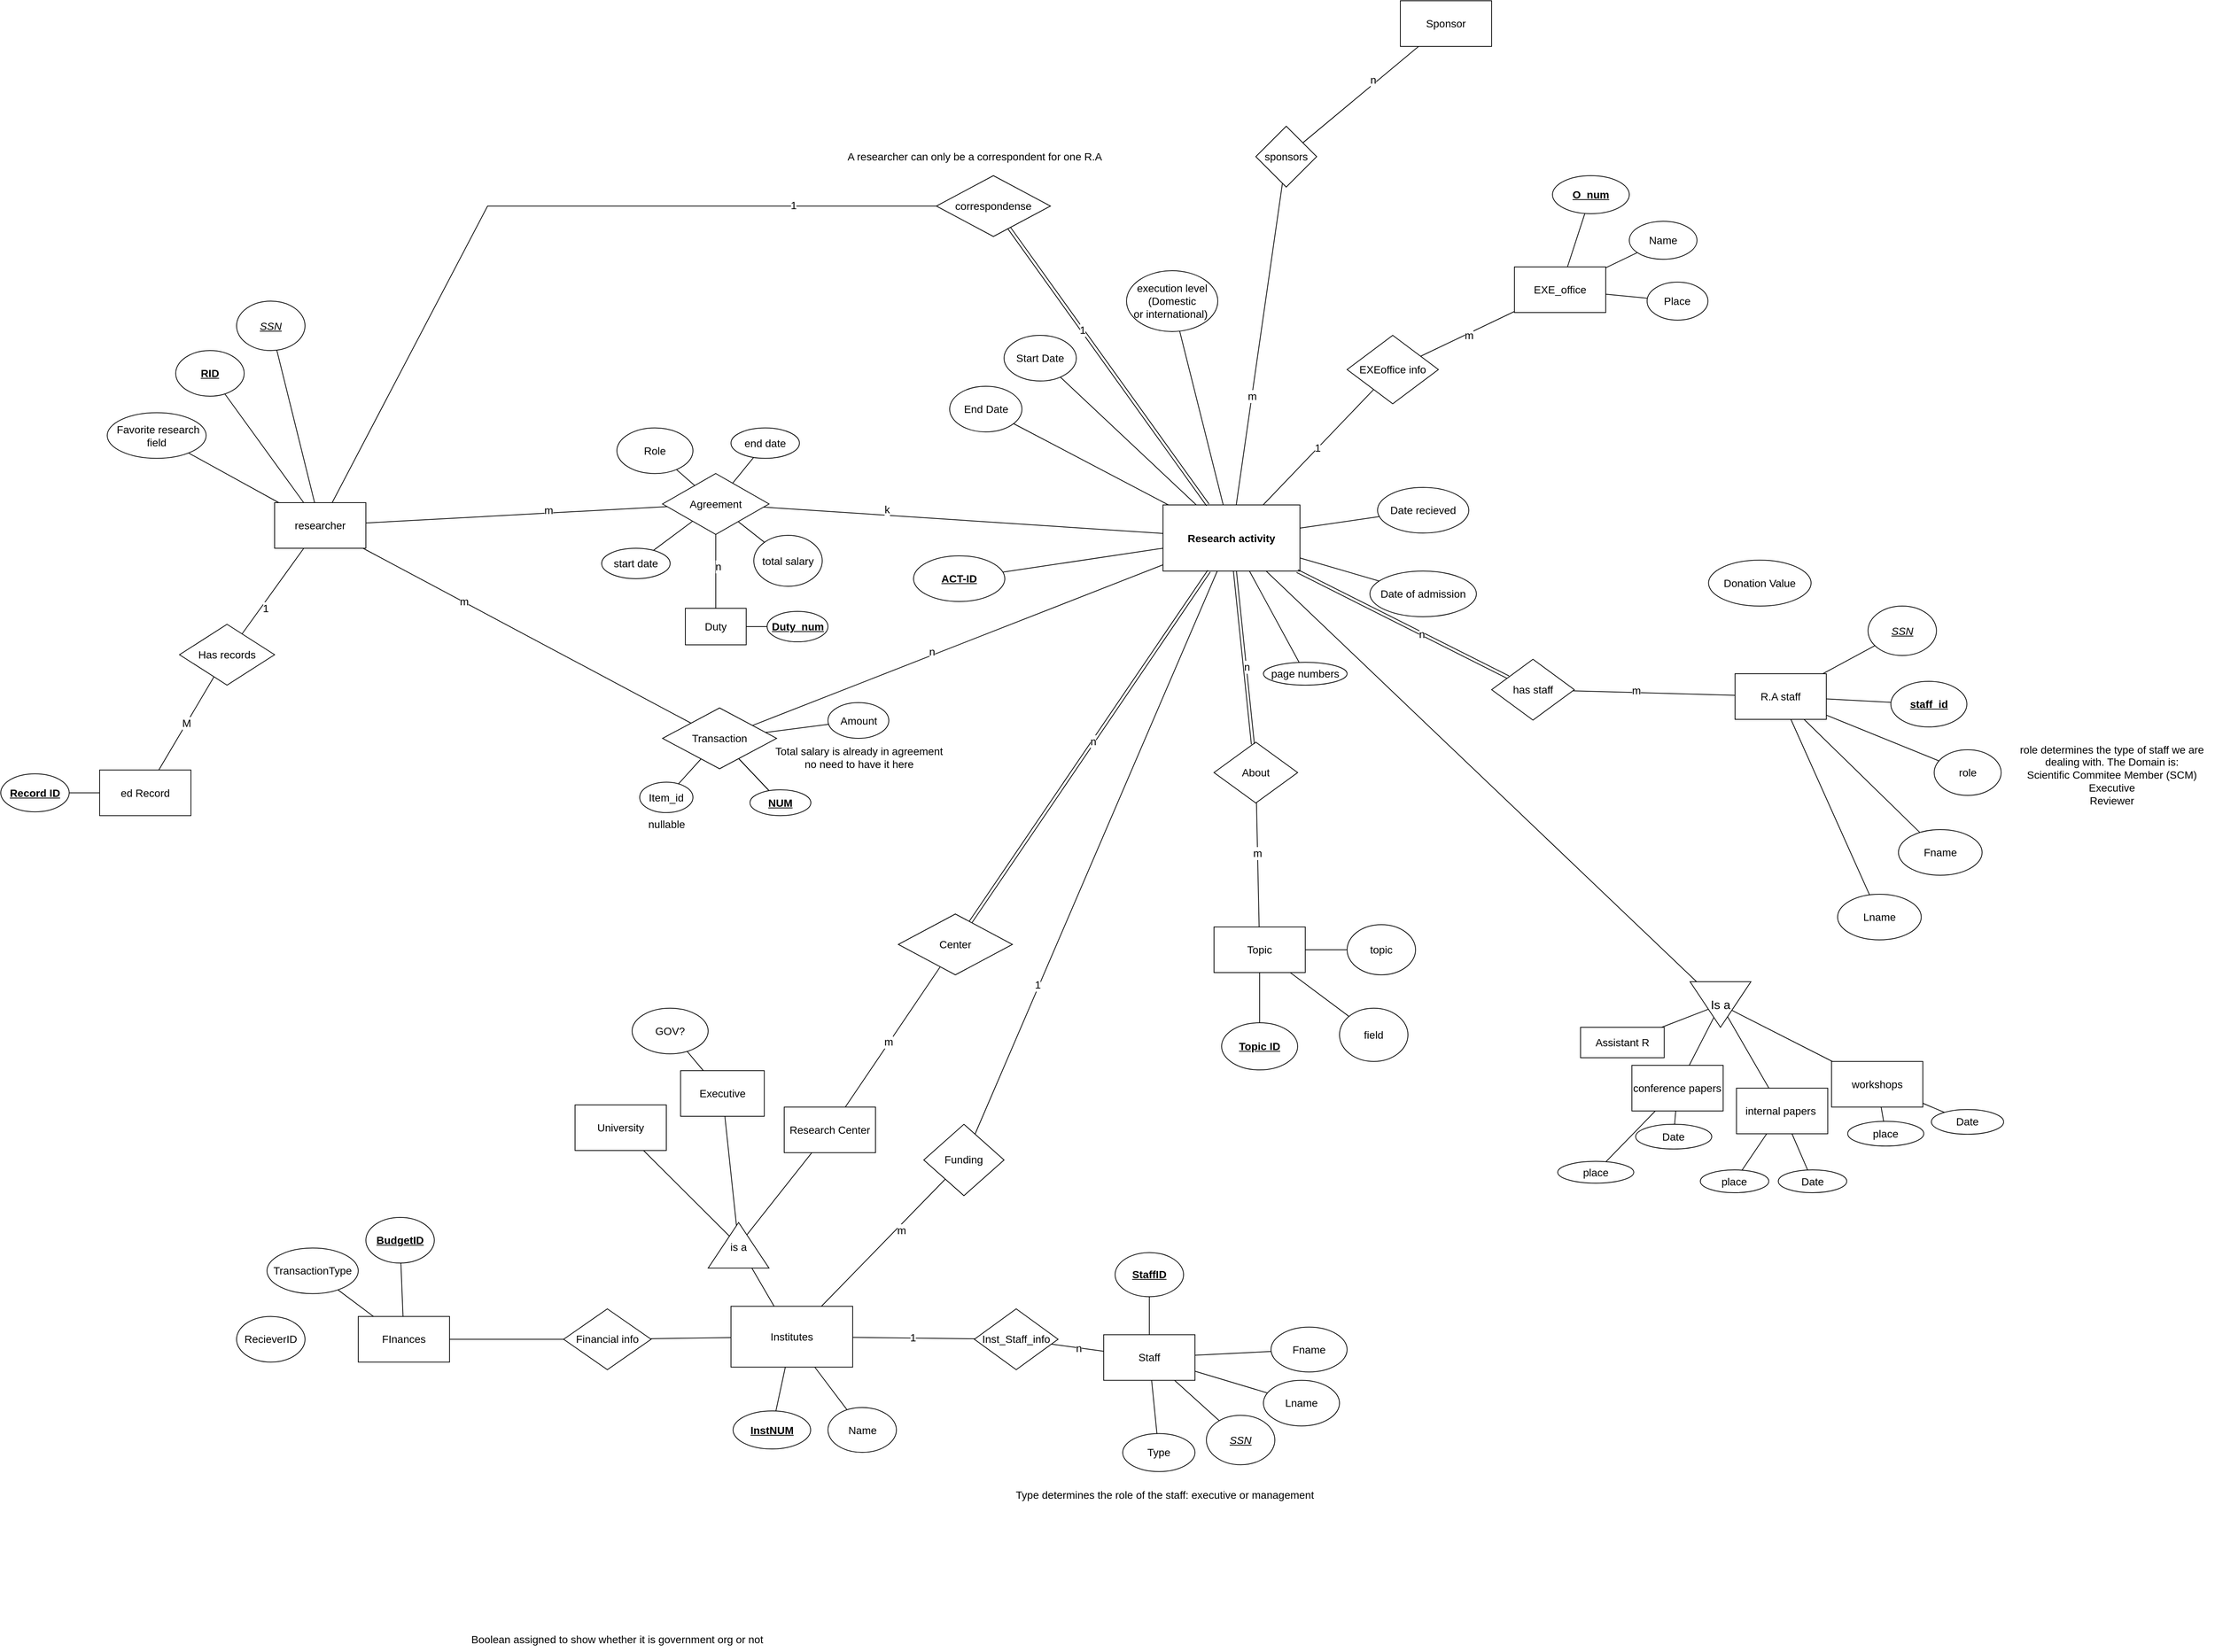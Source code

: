 <mxfile version="21.3.7" type="github">
  <diagram id="Gjh91Je4ySEMAI1Sj-sg" name="Page-1">
    <mxGraphModel dx="2318" dy="2049" grid="1" gridSize="10" guides="1" tooltips="1" connect="1" arrows="1" fold="1" page="1" pageScale="1" pageWidth="850" pageHeight="1100" math="0" shadow="0">
      <root>
        <mxCell id="0" />
        <mxCell id="1" style="" parent="0" />
        <mxCell id="m6qgLcc2T48I289HVZYg-2" value="Sponsor" style="rounded=0;whiteSpace=wrap;html=1;fontFamily=Helvetica;fontSize=14;fontColor=default;" parent="1" vertex="1">
          <mxGeometry x="1480" y="-420" width="120" height="60" as="geometry" />
        </mxCell>
        <mxCell id="m6qgLcc2T48I289HVZYg-4" style="edgeStyle=none;shape=connector;rounded=0;orthogonalLoop=1;jettySize=auto;html=1;labelBackgroundColor=default;strokeColor=default;fontFamily=Helvetica;fontSize=14;fontColor=default;endArrow=none;" parent="1" source="m6qgLcc2T48I289HVZYg-3" target="m6qgLcc2T48I289HVZYg-2" edge="1">
          <mxGeometry relative="1" as="geometry" />
        </mxCell>
        <mxCell id="m6qgLcc2T48I289HVZYg-6" value="n" style="edgeLabel;html=1;align=center;verticalAlign=middle;resizable=0;points=[];fontSize=14;fontFamily=Helvetica;fontColor=default;" parent="m6qgLcc2T48I289HVZYg-4" vertex="1" connectable="0">
          <mxGeometry x="0.263" y="-1" relative="1" as="geometry">
            <mxPoint x="-5" y="-4" as="offset" />
          </mxGeometry>
        </mxCell>
        <mxCell id="1vJ2a3ICqRxrZBc96WOV-23" value="Agreement" style="rhombus;whiteSpace=wrap;html=1;fontSize=14;" parent="1" vertex="1">
          <mxGeometry x="510" y="201.75" width="140" height="80" as="geometry" />
        </mxCell>
        <mxCell id="1vJ2a3ICqRxrZBc96WOV-24" value="" style="endArrow=none;html=1;rounded=0;fontSize=14;" parent="1" source="1vJ2a3ICqRxrZBc96WOV-23" target="DnQ4--VGCIlJsh_Cb7lD-41" edge="1">
          <mxGeometry width="50" height="50" relative="1" as="geometry">
            <mxPoint x="1095" y="775" as="sourcePoint" />
            <mxPoint x="1335" y="741" as="targetPoint" />
          </mxGeometry>
        </mxCell>
        <mxCell id="fDCyuvjLIbAaUsO1WTQ6-11" value="k" style="edgeLabel;html=1;align=center;verticalAlign=middle;resizable=0;points=[];fontSize=14;" parent="1vJ2a3ICqRxrZBc96WOV-24" vertex="1" connectable="0">
          <mxGeometry x="-0.383" y="8" relative="1" as="geometry">
            <mxPoint x="-1" as="offset" />
          </mxGeometry>
        </mxCell>
        <mxCell id="1vJ2a3ICqRxrZBc96WOV-25" value="" style="endArrow=none;html=1;rounded=0;fontSize=14;" parent="1" source="1vJ2a3ICqRxrZBc96WOV-23" target="4cyTBoL2mbChuSqTaiiy-8" edge="1">
          <mxGeometry width="50" height="50" relative="1" as="geometry">
            <mxPoint x="1105" y="785" as="sourcePoint" />
            <mxPoint x="1345" y="751" as="targetPoint" />
          </mxGeometry>
        </mxCell>
        <mxCell id="fDCyuvjLIbAaUsO1WTQ6-9" value="m" style="edgeLabel;html=1;align=center;verticalAlign=middle;resizable=0;points=[];fontSize=14;" parent="1vJ2a3ICqRxrZBc96WOV-25" vertex="1" connectable="0">
          <mxGeometry x="-0.741" y="-1" relative="1" as="geometry">
            <mxPoint x="-105" y="3" as="offset" />
          </mxGeometry>
        </mxCell>
        <mxCell id="HiGmAm9l-g6unV6PA0GY-722" style="edgeStyle=none;shape=connector;rounded=0;orthogonalLoop=1;jettySize=auto;html=1;labelBackgroundColor=default;strokeColor=default;fontFamily=Helvetica;fontSize=14;fontColor=default;endArrow=none;" edge="1" parent="1" source="DnQ4--VGCIlJsh_Cb7lD-41" target="HiGmAm9l-g6unV6PA0GY-723">
          <mxGeometry relative="1" as="geometry">
            <mxPoint x="590.0" y="510" as="targetPoint" />
          </mxGeometry>
        </mxCell>
        <mxCell id="HiGmAm9l-g6unV6PA0GY-726" value="n" style="edgeLabel;html=1;align=center;verticalAlign=middle;resizable=0;points=[];fontSize=14;fontFamily=Helvetica;fontColor=default;" vertex="1" connectable="0" parent="HiGmAm9l-g6unV6PA0GY-722">
          <mxGeometry x="0.282" y="-3" relative="1" as="geometry">
            <mxPoint x="43" y="-19" as="offset" />
          </mxGeometry>
        </mxCell>
        <mxCell id="OJJJgchwkeuec8c8DTI2-25" style="edgeStyle=none;shape=connector;rounded=0;orthogonalLoop=1;jettySize=auto;html=1;labelBackgroundColor=default;strokeColor=default;fontFamily=Helvetica;fontSize=14;fontColor=default;endArrow=none;" edge="1" parent="1" source="DnQ4--VGCIlJsh_Cb7lD-41" target="fDCyuvjLIbAaUsO1WTQ6-14">
          <mxGeometry relative="1" as="geometry" />
        </mxCell>
        <mxCell id="DnQ4--VGCIlJsh_Cb7lD-41" value="Research activity" style="rounded=0;whiteSpace=wrap;html=1;fontSize=14;fontFamily=Helvetica;fontStyle=1;movable=1;resizable=1;rotatable=1;deletable=1;editable=1;locked=0;connectable=1;" parent="1" vertex="1">
          <mxGeometry x="1168" y="243" width="180" height="87" as="geometry" />
        </mxCell>
        <mxCell id="DnQ4--VGCIlJsh_Cb7lD-45" value="" style="endArrow=none;html=1;rounded=0;fontSize=14;shape=link;" parent="1" source="DnQ4--VGCIlJsh_Cb7lD-41" target="HiGmAm9l-g6unV6PA0GY-4" edge="1">
          <mxGeometry width="50" height="50" relative="1" as="geometry">
            <mxPoint x="1120" y="290" as="sourcePoint" />
            <mxPoint x="810" y="220" as="targetPoint" />
          </mxGeometry>
        </mxCell>
        <mxCell id="HiGmAm9l-g6unV6PA0GY-15" value="n" style="edgeLabel;html=1;align=center;verticalAlign=middle;resizable=0;points=[];fontSize=14;fontFamily=Helvetica;fontColor=default;" vertex="1" connectable="0" parent="DnQ4--VGCIlJsh_Cb7lD-45">
          <mxGeometry x="0.104" y="2" relative="1" as="geometry">
            <mxPoint as="offset" />
          </mxGeometry>
        </mxCell>
        <mxCell id="DnQ4--VGCIlJsh_Cb7lD-47" value="" style="endArrow=none;html=1;rounded=0;fontSize=14;" parent="1" source="DnQ4--VGCIlJsh_Cb7lD-41" target="m6qgLcc2T48I289HVZYg-3" edge="1">
          <mxGeometry width="50" height="50" relative="1" as="geometry">
            <mxPoint x="1120" y="223" as="sourcePoint" />
            <mxPoint x="1190" y="103" as="targetPoint" />
          </mxGeometry>
        </mxCell>
        <mxCell id="m6qgLcc2T48I289HVZYg-5" value="m" style="edgeLabel;html=1;align=center;verticalAlign=middle;resizable=0;points=[];fontSize=14;fontFamily=Helvetica;fontColor=default;" parent="DnQ4--VGCIlJsh_Cb7lD-47" vertex="1" connectable="0">
          <mxGeometry x="-0.402" y="-5" relative="1" as="geometry">
            <mxPoint x="-3" y="-17" as="offset" />
          </mxGeometry>
        </mxCell>
        <mxCell id="DnQ4--VGCIlJsh_Cb7lD-48" value="execution level (Domestic&lt;br style=&quot;font-size: 14px;&quot;&gt;or international)&amp;nbsp;" style="ellipse;whiteSpace=wrap;html=1;fontSize=14;" parent="1" vertex="1">
          <mxGeometry x="1120" y="-65" width="120" height="80" as="geometry" />
        </mxCell>
        <mxCell id="DnQ4--VGCIlJsh_Cb7lD-49" value="" style="endArrow=none;html=1;rounded=0;fontSize=14;" parent="1" source="DnQ4--VGCIlJsh_Cb7lD-41" target="DnQ4--VGCIlJsh_Cb7lD-48" edge="1">
          <mxGeometry width="50" height="50" relative="1" as="geometry">
            <mxPoint x="1105" y="263" as="sourcePoint" />
            <mxPoint x="1125" y="333" as="targetPoint" />
          </mxGeometry>
        </mxCell>
        <mxCell id="DnQ4--VGCIlJsh_Cb7lD-52" value="Start Date" style="ellipse;whiteSpace=wrap;html=1;fontSize=14;" parent="1" vertex="1">
          <mxGeometry x="959" y="20" width="95" height="60" as="geometry" />
        </mxCell>
        <mxCell id="DnQ4--VGCIlJsh_Cb7lD-53" value="" style="endArrow=none;html=1;rounded=0;fontSize=14;" parent="1" source="DnQ4--VGCIlJsh_Cb7lD-41" target="DnQ4--VGCIlJsh_Cb7lD-52" edge="1">
          <mxGeometry width="50" height="50" relative="1" as="geometry">
            <mxPoint x="1265" y="245.5" as="sourcePoint" />
            <mxPoint x="1285" y="315.5" as="targetPoint" />
          </mxGeometry>
        </mxCell>
        <mxCell id="DnQ4--VGCIlJsh_Cb7lD-54" value="" style="endArrow=none;html=1;rounded=0;fontSize=14;" parent="1" source="DnQ4--VGCIlJsh_Cb7lD-41" target="HiGmAm9l-g6unV6PA0GY-56" edge="1">
          <mxGeometry width="50" height="50" relative="1" as="geometry">
            <mxPoint x="1085" y="243" as="sourcePoint" />
            <mxPoint x="1364.152" y="126.098" as="targetPoint" />
          </mxGeometry>
        </mxCell>
        <mxCell id="HiGmAm9l-g6unV6PA0GY-714" value="1" style="edgeLabel;html=1;align=center;verticalAlign=middle;resizable=0;points=[];fontSize=14;fontFamily=Helvetica;fontColor=default;" vertex="1" connectable="0" parent="DnQ4--VGCIlJsh_Cb7lD-54">
          <mxGeometry x="-0.006" y="1" relative="1" as="geometry">
            <mxPoint y="1" as="offset" />
          </mxGeometry>
        </mxCell>
        <mxCell id="m6qgLcc2T48I289HVZYg-3" value="sponsors" style="rhombus;whiteSpace=wrap;html=1;fontFamily=Helvetica;fontSize=14;fontColor=default;" parent="1" vertex="1">
          <mxGeometry x="1290" y="-255" width="80" height="80" as="geometry" />
        </mxCell>
        <mxCell id="OJJJgchwkeuec8c8DTI2-15" style="edgeStyle=none;shape=link;rounded=0;orthogonalLoop=1;jettySize=auto;html=1;labelBackgroundColor=default;strokeColor=default;fontFamily=Helvetica;fontSize=14;fontColor=default;endArrow=none;" edge="1" parent="1" source="1vJ2a3ICqRxrZBc96WOV-44" target="DnQ4--VGCIlJsh_Cb7lD-41">
          <mxGeometry relative="1" as="geometry" />
        </mxCell>
        <mxCell id="OJJJgchwkeuec8c8DTI2-18" value="n" style="edgeLabel;html=1;align=center;verticalAlign=middle;resizable=0;points=[];fontSize=14;fontFamily=Helvetica;fontColor=default;" vertex="1" connectable="0" parent="OJJJgchwkeuec8c8DTI2-15">
          <mxGeometry x="0.042" y="-5" relative="1" as="geometry">
            <mxPoint x="-7" as="offset" />
          </mxGeometry>
        </mxCell>
        <mxCell id="1vJ2a3ICqRxrZBc96WOV-44" value="Center" style="rhombus;whiteSpace=wrap;html=1;fontSize=14;" parent="1" vertex="1">
          <mxGeometry x="820" y="781" width="150" height="80" as="geometry" />
        </mxCell>
        <mxCell id="1vJ2a3ICqRxrZBc96WOV-46" value="" style="endArrow=none;html=1;rounded=0;fontSize=14;" parent="1" source="DnQ4--VGCIlJsh_Cb7lD-29" target="1vJ2a3ICqRxrZBc96WOV-44" edge="1">
          <mxGeometry width="50" height="50" relative="1" as="geometry">
            <mxPoint x="920" y="1090" as="sourcePoint" />
            <mxPoint x="-425" y="386" as="targetPoint" />
          </mxGeometry>
        </mxCell>
        <mxCell id="liySvvM9d6lZRGxO96Lg-2" value="m" style="edgeLabel;html=1;align=center;verticalAlign=middle;resizable=0;points=[];fontSize=14;" parent="1vJ2a3ICqRxrZBc96WOV-46" vertex="1" connectable="0">
          <mxGeometry x="-0.131" y="-5" relative="1" as="geometry">
            <mxPoint x="-2" y="-9" as="offset" />
          </mxGeometry>
        </mxCell>
        <mxCell id="1vJ2a3ICqRxrZBc96WOV-48" value="GOV?" style="ellipse;whiteSpace=wrap;html=1;fontSize=14;" parent="1" vertex="1">
          <mxGeometry x="470" y="904.87" width="100" height="60" as="geometry" />
        </mxCell>
        <mxCell id="DnQ4--VGCIlJsh_Cb7lD-5" value="Institutes" style="rounded=0;whiteSpace=wrap;html=1;fontSize=14;" parent="1" vertex="1">
          <mxGeometry x="600" y="1296.87" width="160" height="80" as="geometry" />
        </mxCell>
        <mxCell id="DnQ4--VGCIlJsh_Cb7lD-28" value="Executive" style="rounded=inf;whiteSpace=wrap;html=1;align=center;fontSize=14;" parent="1" vertex="1">
          <mxGeometry x="533.75" y="987" width="110" height="60" as="geometry" />
        </mxCell>
        <mxCell id="DnQ4--VGCIlJsh_Cb7lD-29" value="Research Center" style="rounded=0;whiteSpace=wrap;html=1;fontSize=14;" parent="1" vertex="1">
          <mxGeometry x="670" y="1034.87" width="120" height="60" as="geometry" />
        </mxCell>
        <mxCell id="DnQ4--VGCIlJsh_Cb7lD-31" value="" style="endArrow=none;html=1;rounded=0;fontSize=14;" parent="1" source="DnQ4--VGCIlJsh_Cb7lD-28" target="OJJJgchwkeuec8c8DTI2-23" edge="1">
          <mxGeometry width="50" height="50" relative="1" as="geometry">
            <mxPoint x="519" y="1577.25" as="sourcePoint" />
            <mxPoint x="582.626" y="1242.951" as="targetPoint" />
          </mxGeometry>
        </mxCell>
        <mxCell id="DnQ4--VGCIlJsh_Cb7lD-32" value="" style="endArrow=none;html=1;rounded=0;fontSize=14;" parent="1" source="DnQ4--VGCIlJsh_Cb7lD-29" target="OJJJgchwkeuec8c8DTI2-23" edge="1">
          <mxGeometry width="50" height="50" relative="1" as="geometry">
            <mxPoint x="519" y="1347.25" as="sourcePoint" />
            <mxPoint x="649.764" y="1247.432" as="targetPoint" />
          </mxGeometry>
        </mxCell>
        <mxCell id="DnQ4--VGCIlJsh_Cb7lD-35" value="" style="endArrow=none;html=1;rounded=0;fontSize=14;" parent="1" source="1vJ2a3ICqRxrZBc96WOV-48" target="DnQ4--VGCIlJsh_Cb7lD-28" edge="1">
          <mxGeometry width="50" height="50" relative="1" as="geometry">
            <mxPoint x="390" y="1427.25" as="sourcePoint" />
            <mxPoint x="445" y="1387.25" as="targetPoint" />
          </mxGeometry>
        </mxCell>
        <mxCell id="cqat6_V7KJYR1HcZDutZ-11" value="" style="endArrow=none;html=1;rounded=0;fontSize=14;" parent="1" source="OJJJgchwkeuec8c8DTI2-23" target="DnQ4--VGCIlJsh_Cb7lD-5" edge="1">
          <mxGeometry width="50" height="50" relative="1" as="geometry">
            <mxPoint x="680" y="1400.25" as="sourcePoint" />
            <mxPoint x="625" y="1420.25" as="targetPoint" />
          </mxGeometry>
        </mxCell>
        <mxCell id="1vJ2a3ICqRxrZBc96WOV-52" value="Role" style="ellipse;whiteSpace=wrap;html=1;fontSize=14;" parent="1" vertex="1">
          <mxGeometry x="450" y="141.75" width="100" height="60" as="geometry" />
        </mxCell>
        <mxCell id="1vJ2a3ICqRxrZBc96WOV-53" value="" style="endArrow=none;html=1;rounded=0;fontSize=14;" parent="1" source="1vJ2a3ICqRxrZBc96WOV-52" target="1vJ2a3ICqRxrZBc96WOV-23" edge="1">
          <mxGeometry width="50" height="50" relative="1" as="geometry">
            <mxPoint x="495" y="268" as="sourcePoint" />
            <mxPoint x="618" y="218" as="targetPoint" />
          </mxGeometry>
        </mxCell>
        <mxCell id="liySvvM9d6lZRGxO96Lg-69" style="edgeStyle=none;shape=connector;rounded=0;orthogonalLoop=1;jettySize=auto;html=1;labelBackgroundColor=default;strokeColor=default;fontFamily=Helvetica;fontSize=14;fontColor=default;endArrow=none;" parent="1" source="DnQ4--VGCIlJsh_Cb7lD-41" target="liySvvM9d6lZRGxO96Lg-52" edge="1">
          <mxGeometry relative="1" as="geometry">
            <mxPoint x="1441.631" y="630.0" as="sourcePoint" />
          </mxGeometry>
        </mxCell>
        <mxCell id="liySvvM9d6lZRGxO96Lg-70" style="edgeStyle=none;shape=connector;rounded=0;orthogonalLoop=1;jettySize=auto;html=1;labelBackgroundColor=default;strokeColor=default;fontFamily=Helvetica;fontSize=14;fontColor=default;endArrow=none;" parent="1" source="DnQ4--VGCIlJsh_Cb7lD-41" target="liySvvM9d6lZRGxO96Lg-50" edge="1">
          <mxGeometry relative="1" as="geometry">
            <mxPoint x="1461.597" y="630.0" as="sourcePoint" />
          </mxGeometry>
        </mxCell>
        <mxCell id="liySvvM9d6lZRGxO96Lg-71" style="edgeStyle=none;shape=connector;rounded=0;orthogonalLoop=1;jettySize=auto;html=1;labelBackgroundColor=default;strokeColor=default;fontFamily=Helvetica;fontSize=14;fontColor=default;endArrow=none;" parent="1" source="DnQ4--VGCIlJsh_Cb7lD-41" target="liySvvM9d6lZRGxO96Lg-44" edge="1">
          <mxGeometry relative="1" as="geometry">
            <mxPoint x="1471.75" y="630.0" as="sourcePoint" />
          </mxGeometry>
        </mxCell>
        <mxCell id="liySvvM9d6lZRGxO96Lg-78" style="edgeStyle=none;shape=link;rounded=0;orthogonalLoop=1;jettySize=auto;html=1;labelBackgroundColor=default;strokeColor=default;fontFamily=Helvetica;fontSize=14;fontColor=default;endArrow=none;" parent="1" source="DnQ4--VGCIlJsh_Cb7lD-41" target="HiGmAm9l-g6unV6PA0GY-20" edge="1">
          <mxGeometry relative="1" as="geometry">
            <mxPoint x="1550" y="610.0" as="sourcePoint" />
            <mxPoint x="1602" y="609" as="targetPoint" />
          </mxGeometry>
        </mxCell>
        <mxCell id="HiGmAm9l-g6unV6PA0GY-23" value="n" style="edgeLabel;html=1;align=center;verticalAlign=middle;resizable=0;points=[];fontSize=14;fontFamily=Helvetica;fontColor=default;" vertex="1" connectable="0" parent="liySvvM9d6lZRGxO96Lg-78">
          <mxGeometry x="0.178" y="-1" relative="1" as="geometry">
            <mxPoint as="offset" />
          </mxGeometry>
        </mxCell>
        <mxCell id="liySvvM9d6lZRGxO96Lg-95" style="edgeStyle=none;shape=connector;rounded=0;orthogonalLoop=1;jettySize=auto;html=1;exitX=0.5;exitY=0;exitDx=0;exitDy=0;labelBackgroundColor=default;strokeColor=default;fontFamily=Helvetica;fontSize=14;fontColor=default;endArrow=none;" parent="1" source="1vJ2a3ICqRxrZBc96WOV-23" target="1vJ2a3ICqRxrZBc96WOV-23" edge="1">
          <mxGeometry relative="1" as="geometry" />
        </mxCell>
        <mxCell id="liySvvM9d6lZRGxO96Lg-99" style="edgeStyle=none;shape=connector;rounded=0;orthogonalLoop=1;jettySize=auto;html=1;labelBackgroundColor=default;strokeColor=default;fontFamily=Helvetica;fontSize=14;fontColor=default;endArrow=none;" parent="1" source="liySvvM9d6lZRGxO96Lg-98" target="DnQ4--VGCIlJsh_Cb7lD-41" edge="1">
          <mxGeometry relative="1" as="geometry" />
        </mxCell>
        <mxCell id="liySvvM9d6lZRGxO96Lg-98" value="ACT-ID" style="ellipse;whiteSpace=wrap;html=1;fontFamily=Helvetica;fontSize=14;fontColor=default;fontStyle=5" parent="1" vertex="1">
          <mxGeometry x="840" y="310" width="120" height="60" as="geometry" />
        </mxCell>
        <mxCell id="fDCyuvjLIbAaUsO1WTQ6-6" value="" style="endArrow=none;html=1;rounded=0;fontSize=14;startSize=8;endSize=8;curved=1;" parent="1" source="fDCyuvjLIbAaUsO1WTQ6-7" target="1vJ2a3ICqRxrZBc96WOV-23" edge="1">
          <mxGeometry width="50" height="50" relative="1" as="geometry">
            <mxPoint x="580" y="400" as="sourcePoint" />
            <mxPoint x="600" y="330" as="targetPoint" />
          </mxGeometry>
        </mxCell>
        <mxCell id="fDCyuvjLIbAaUsO1WTQ6-10" value="n" style="edgeLabel;html=1;align=center;verticalAlign=middle;resizable=0;points=[];fontSize=14;" parent="fDCyuvjLIbAaUsO1WTQ6-6" vertex="1" connectable="0">
          <mxGeometry x="0.131" y="-3" relative="1" as="geometry">
            <mxPoint as="offset" />
          </mxGeometry>
        </mxCell>
        <mxCell id="fDCyuvjLIbAaUsO1WTQ6-7" value="Duty" style="rounded=0;whiteSpace=wrap;html=1;fontSize=14;" parent="1" vertex="1">
          <mxGeometry x="540" y="379" width="80" height="48" as="geometry" />
        </mxCell>
        <mxCell id="cqat6_V7KJYR1HcZDutZ-8" value="" style="endArrow=none;html=1;rounded=0;fontSize=14;" parent="1" source="cqat6_V7KJYR1HcZDutZ-7" target="DnQ4--VGCIlJsh_Cb7lD-41" edge="1">
          <mxGeometry width="50" height="50" relative="1" as="geometry">
            <mxPoint x="1588.966" y="277.391" as="sourcePoint" />
            <mxPoint x="1647.586" y="218.696" as="targetPoint" />
            <Array as="points" />
          </mxGeometry>
        </mxCell>
        <mxCell id="fDCyuvjLIbAaUsO1WTQ6-12" value="1" style="edgeLabel;html=1;align=center;verticalAlign=middle;resizable=0;points=[];fontSize=14;" parent="cqat6_V7KJYR1HcZDutZ-8" vertex="1" connectable="0">
          <mxGeometry x="-0.385" y="-16" relative="1" as="geometry">
            <mxPoint x="-31" y="25" as="offset" />
          </mxGeometry>
        </mxCell>
        <mxCell id="liySvvM9d6lZRGxO96Lg-82" value="" style="group;fontSize=14;" parent="1" vertex="1" connectable="0">
          <mxGeometry x="1510" y="116" width="550" height="731.5" as="geometry" />
        </mxCell>
        <mxCell id="4cyTBoL2mbChuSqTaiiy-17" value="&lt;div style=&quot;font-size: 14px;&quot;&gt;Donation Value&lt;/div&gt;" style="ellipse;whiteSpace=wrap;html=1;fontSize=14;" parent="liySvvM9d6lZRGxO96Lg-82" vertex="1">
          <mxGeometry x="375.17" y="199.57" width="134.83" height="60.43" as="geometry" />
        </mxCell>
        <mxCell id="HiGmAm9l-g6unV6PA0GY-21" value="R.A staff" style="rounded=0;whiteSpace=wrap;html=1;strokeColor=default;fontFamily=Helvetica;fontSize=14;fontColor=default;fillColor=default;" vertex="1" parent="liySvvM9d6lZRGxO96Lg-82">
          <mxGeometry x="410" y="349" width="120" height="60" as="geometry" />
        </mxCell>
        <mxCell id="HiGmAm9l-g6unV6PA0GY-47" style="edgeStyle=none;shape=connector;rounded=0;orthogonalLoop=1;jettySize=auto;html=1;labelBackgroundColor=default;strokeColor=default;fontFamily=Helvetica;fontSize=14;fontColor=default;endArrow=none;" edge="1" parent="liySvvM9d6lZRGxO96Lg-82" source="HiGmAm9l-g6unV6PA0GY-46" target="HiGmAm9l-g6unV6PA0GY-21">
          <mxGeometry relative="1" as="geometry" />
        </mxCell>
        <mxCell id="HiGmAm9l-g6unV6PA0GY-46" value="SSN" style="ellipse;whiteSpace=wrap;html=1;strokeColor=default;fontFamily=Helvetica;fontSize=14;fontColor=default;fillColor=default;fontStyle=6" vertex="1" parent="liySvvM9d6lZRGxO96Lg-82">
          <mxGeometry x="584.83" y="260" width="90" height="65" as="geometry" />
        </mxCell>
        <mxCell id="HiGmAm9l-g6unV6PA0GY-20" value="has staff" style="rhombus;whiteSpace=wrap;html=1;strokeColor=default;fontFamily=Helvetica;fontSize=14;fontColor=default;fillColor=default;" vertex="1" parent="liySvvM9d6lZRGxO96Lg-82">
          <mxGeometry x="90" y="330" width="108.75" height="80" as="geometry" />
        </mxCell>
        <mxCell id="HiGmAm9l-g6unV6PA0GY-22" style="edgeStyle=none;shape=connector;rounded=0;orthogonalLoop=1;jettySize=auto;html=1;labelBackgroundColor=default;strokeColor=default;fontFamily=Helvetica;fontSize=14;fontColor=default;endArrow=none;" edge="1" parent="liySvvM9d6lZRGxO96Lg-82" source="HiGmAm9l-g6unV6PA0GY-20" target="HiGmAm9l-g6unV6PA0GY-21">
          <mxGeometry relative="1" as="geometry" />
        </mxCell>
        <mxCell id="HiGmAm9l-g6unV6PA0GY-24" value="m" style="edgeLabel;html=1;align=center;verticalAlign=middle;resizable=0;points=[];fontSize=14;fontFamily=Helvetica;fontColor=default;" vertex="1" connectable="0" parent="HiGmAm9l-g6unV6PA0GY-22">
          <mxGeometry x="-0.228" y="3" relative="1" as="geometry">
            <mxPoint as="offset" />
          </mxGeometry>
        </mxCell>
        <mxCell id="1vJ2a3ICqRxrZBc96WOV-3" value="" style="endArrow=none;html=1;rounded=0;fontSize=14;" parent="1" source="4cyTBoL2mbChuSqTaiiy-8" target="fDCyuvjLIbAaUsO1WTQ6-18" edge="1">
          <mxGeometry width="50" height="50" relative="1" as="geometry">
            <mxPoint x="131" y="294" as="sourcePoint" />
            <mxPoint x="285.14" y="-100.935" as="targetPoint" />
          </mxGeometry>
        </mxCell>
        <mxCell id="fDCyuvjLIbAaUsO1WTQ6-23" value="1" style="edgeLabel;html=1;align=center;verticalAlign=middle;resizable=0;points=[];fontSize=14;fontFamily=Helvetica;fontColor=default;" parent="1vJ2a3ICqRxrZBc96WOV-3" vertex="1" connectable="0">
          <mxGeometry x="0.341" y="5" relative="1" as="geometry">
            <mxPoint as="offset" />
          </mxGeometry>
        </mxCell>
        <mxCell id="fDCyuvjLIbAaUsO1WTQ6-17" value="ed Record" style="rounded=0;whiteSpace=wrap;html=1;fontSize=14;" parent="1" vertex="1">
          <mxGeometry x="-230" y="591.63" width="120" height="60" as="geometry" />
        </mxCell>
        <mxCell id="fDCyuvjLIbAaUsO1WTQ6-19" value="M" style="edgeStyle=none;shape=connector;rounded=0;orthogonalLoop=1;jettySize=auto;html=1;labelBackgroundColor=default;strokeColor=default;fontFamily=Helvetica;fontSize=14;fontColor=default;endArrow=none;" parent="1" source="fDCyuvjLIbAaUsO1WTQ6-18" target="fDCyuvjLIbAaUsO1WTQ6-17" edge="1">
          <mxGeometry relative="1" as="geometry" />
        </mxCell>
        <mxCell id="fDCyuvjLIbAaUsO1WTQ6-18" value="Has records" style="rhombus;whiteSpace=wrap;html=1;fontSize=14;" parent="1" vertex="1">
          <mxGeometry x="-125" y="400" width="125" height="80" as="geometry" />
        </mxCell>
        <mxCell id="fDCyuvjLIbAaUsO1WTQ6-22" style="edgeStyle=none;shape=connector;rounded=0;orthogonalLoop=1;jettySize=auto;html=1;labelBackgroundColor=default;strokeColor=default;fontFamily=Helvetica;fontSize=14;fontColor=default;endArrow=none;" parent="1" source="fDCyuvjLIbAaUsO1WTQ6-21" target="fDCyuvjLIbAaUsO1WTQ6-17" edge="1">
          <mxGeometry relative="1" as="geometry" />
        </mxCell>
        <mxCell id="fDCyuvjLIbAaUsO1WTQ6-21" value="Record ID" style="ellipse;whiteSpace=wrap;html=1;rounded=0;strokeColor=default;fontFamily=Helvetica;fontSize=14;fontColor=default;fillColor=default;fontStyle=5" parent="1" vertex="1">
          <mxGeometry x="-360" y="596.63" width="90" height="50" as="geometry" />
        </mxCell>
        <mxCell id="fDCyuvjLIbAaUsO1WTQ6-25" value="Staff" style="rounded=0;whiteSpace=wrap;html=1;strokeColor=default;fontFamily=Helvetica;fontSize=14;fontColor=default;fillColor=default;" parent="1" vertex="1">
          <mxGeometry x="1090" y="1334.25" width="120" height="60" as="geometry" />
        </mxCell>
        <mxCell id="fDCyuvjLIbAaUsO1WTQ6-27" style="edgeStyle=none;shape=connector;rounded=0;orthogonalLoop=1;jettySize=auto;html=1;labelBackgroundColor=default;strokeColor=default;fontFamily=Helvetica;fontSize=14;fontColor=default;endArrow=none;" parent="1" source="fDCyuvjLIbAaUsO1WTQ6-26" target="fDCyuvjLIbAaUsO1WTQ6-25" edge="1">
          <mxGeometry relative="1" as="geometry" />
        </mxCell>
        <mxCell id="HiGmAm9l-g6unV6PA0GY-40" value="n" style="edgeLabel;html=1;align=center;verticalAlign=middle;resizable=0;points=[];fontSize=14;fontFamily=Helvetica;fontColor=default;" vertex="1" connectable="0" parent="fDCyuvjLIbAaUsO1WTQ6-27">
          <mxGeometry x="0.021" relative="1" as="geometry">
            <mxPoint as="offset" />
          </mxGeometry>
        </mxCell>
        <mxCell id="fDCyuvjLIbAaUsO1WTQ6-28" style="edgeStyle=none;shape=connector;rounded=0;orthogonalLoop=1;jettySize=auto;html=1;labelBackgroundColor=default;strokeColor=default;fontFamily=Helvetica;fontSize=14;fontColor=default;endArrow=none;" parent="1" source="fDCyuvjLIbAaUsO1WTQ6-26" target="DnQ4--VGCIlJsh_Cb7lD-5" edge="1">
          <mxGeometry relative="1" as="geometry" />
        </mxCell>
        <mxCell id="HiGmAm9l-g6unV6PA0GY-39" value="1" style="edgeLabel;html=1;align=center;verticalAlign=middle;resizable=0;points=[];fontSize=14;fontFamily=Helvetica;fontColor=default;" vertex="1" connectable="0" parent="fDCyuvjLIbAaUsO1WTQ6-28">
          <mxGeometry x="0.02" y="-1" relative="1" as="geometry">
            <mxPoint as="offset" />
          </mxGeometry>
        </mxCell>
        <mxCell id="fDCyuvjLIbAaUsO1WTQ6-26" value="Inst_Staff_info" style="rhombus;whiteSpace=wrap;html=1;rounded=0;strokeColor=default;fontFamily=Helvetica;fontSize=14;fontColor=default;fillColor=default;" parent="1" vertex="1">
          <mxGeometry x="920" y="1300.25" width="110" height="80" as="geometry" />
        </mxCell>
        <mxCell id="fDCyuvjLIbAaUsO1WTQ6-30" style="edgeStyle=none;shape=connector;rounded=0;orthogonalLoop=1;jettySize=auto;html=1;labelBackgroundColor=default;strokeColor=default;fontFamily=Helvetica;fontSize=14;fontColor=default;endArrow=none;" parent="1" source="fDCyuvjLIbAaUsO1WTQ6-29" target="fDCyuvjLIbAaUsO1WTQ6-25" edge="1">
          <mxGeometry relative="1" as="geometry" />
        </mxCell>
        <mxCell id="fDCyuvjLIbAaUsO1WTQ6-29" value="StaffID" style="ellipse;whiteSpace=wrap;html=1;rounded=0;strokeColor=default;fontFamily=Helvetica;fontSize=14;fontColor=default;fillColor=default;fontStyle=5" parent="1" vertex="1">
          <mxGeometry x="1105" y="1226.25" width="90" height="58" as="geometry" />
        </mxCell>
        <mxCell id="fDCyuvjLIbAaUsO1WTQ6-32" style="edgeStyle=none;shape=connector;rounded=0;orthogonalLoop=1;jettySize=auto;html=1;labelBackgroundColor=default;strokeColor=default;fontFamily=Helvetica;fontSize=14;fontColor=default;endArrow=none;" parent="1" source="fDCyuvjLIbAaUsO1WTQ6-31" target="fDCyuvjLIbAaUsO1WTQ6-25" edge="1">
          <mxGeometry relative="1" as="geometry" />
        </mxCell>
        <mxCell id="fDCyuvjLIbAaUsO1WTQ6-31" value="Fname" style="ellipse;whiteSpace=wrap;html=1;rounded=0;strokeColor=default;fontFamily=Helvetica;fontSize=14;fontColor=default;fillColor=default;" parent="1" vertex="1">
          <mxGeometry x="1310" y="1324.25" width="100" height="59" as="geometry" />
        </mxCell>
        <mxCell id="fDCyuvjLIbAaUsO1WTQ6-34" style="edgeStyle=none;shape=connector;rounded=0;orthogonalLoop=1;jettySize=auto;html=1;labelBackgroundColor=default;strokeColor=default;fontFamily=Helvetica;fontSize=14;fontColor=default;endArrow=none;" parent="1" source="fDCyuvjLIbAaUsO1WTQ6-33" target="fDCyuvjLIbAaUsO1WTQ6-25" edge="1">
          <mxGeometry relative="1" as="geometry" />
        </mxCell>
        <mxCell id="fDCyuvjLIbAaUsO1WTQ6-33" value="Lname" style="ellipse;whiteSpace=wrap;html=1;rounded=0;strokeColor=default;fontFamily=Helvetica;fontSize=14;fontColor=default;fillColor=default;" parent="1" vertex="1">
          <mxGeometry x="1300" y="1394.25" width="100" height="60" as="geometry" />
        </mxCell>
        <mxCell id="fDCyuvjLIbAaUsO1WTQ6-38" style="edgeStyle=none;shape=connector;rounded=0;orthogonalLoop=1;jettySize=auto;html=1;labelBackgroundColor=default;strokeColor=default;fontFamily=Helvetica;fontSize=14;fontColor=default;endArrow=none;" parent="1" source="HiGmAm9l-g6unV6PA0GY-41" target="fDCyuvjLIbAaUsO1WTQ6-25" edge="1">
          <mxGeometry relative="1" as="geometry">
            <mxPoint x="1240" y="1424.25" as="targetPoint" />
            <mxPoint x="1165" y="1454.25" as="sourcePoint" />
          </mxGeometry>
        </mxCell>
        <mxCell id="fDCyuvjLIbAaUsO1WTQ6-44" style="edgeStyle=none;shape=connector;rounded=0;orthogonalLoop=1;jettySize=auto;html=1;labelBackgroundColor=default;strokeColor=default;fontFamily=Helvetica;fontSize=14;fontColor=default;endArrow=none;" parent="1" source="fDCyuvjLIbAaUsO1WTQ6-43" target="DnQ4--VGCIlJsh_Cb7lD-5" edge="1">
          <mxGeometry relative="1" as="geometry" />
        </mxCell>
        <mxCell id="fDCyuvjLIbAaUsO1WTQ6-43" value="Financial info" style="rhombus;whiteSpace=wrap;html=1;rounded=0;strokeColor=default;fontFamily=Helvetica;fontSize=14;fontColor=default;fillColor=default;" parent="1" vertex="1">
          <mxGeometry x="380" y="1300.25" width="115" height="80" as="geometry" />
        </mxCell>
        <mxCell id="fDCyuvjLIbAaUsO1WTQ6-46" style="edgeStyle=none;shape=connector;rounded=0;orthogonalLoop=1;jettySize=auto;html=1;labelBackgroundColor=default;strokeColor=default;fontFamily=Helvetica;fontSize=14;fontColor=default;endArrow=none;" parent="1" source="fDCyuvjLIbAaUsO1WTQ6-45" target="fDCyuvjLIbAaUsO1WTQ6-43" edge="1">
          <mxGeometry relative="1" as="geometry" />
        </mxCell>
        <mxCell id="fDCyuvjLIbAaUsO1WTQ6-45" value="FInances" style="rounded=0;whiteSpace=wrap;html=1;strokeColor=default;fontFamily=Helvetica;fontSize=14;fontColor=default;fillColor=default;" parent="1" vertex="1">
          <mxGeometry x="110" y="1310.25" width="120" height="60" as="geometry" />
        </mxCell>
        <mxCell id="fDCyuvjLIbAaUsO1WTQ6-48" style="edgeStyle=none;shape=connector;rounded=0;orthogonalLoop=1;jettySize=auto;html=1;labelBackgroundColor=default;strokeColor=default;fontFamily=Helvetica;fontSize=14;fontColor=default;endArrow=none;" parent="1" source="fDCyuvjLIbAaUsO1WTQ6-47" target="fDCyuvjLIbAaUsO1WTQ6-45" edge="1">
          <mxGeometry relative="1" as="geometry" />
        </mxCell>
        <mxCell id="fDCyuvjLIbAaUsO1WTQ6-47" value="BudgetID" style="ellipse;whiteSpace=wrap;html=1;rounded=0;strokeColor=default;fontFamily=Helvetica;fontSize=14;fontColor=default;fillColor=default;fontStyle=5" parent="1" vertex="1">
          <mxGeometry x="120" y="1180" width="90" height="60" as="geometry" />
        </mxCell>
        <mxCell id="fDCyuvjLIbAaUsO1WTQ6-50" style="edgeStyle=none;shape=connector;rounded=0;orthogonalLoop=1;jettySize=auto;html=1;labelBackgroundColor=default;strokeColor=default;fontFamily=Helvetica;fontSize=14;fontColor=default;endArrow=none;" parent="1" source="fDCyuvjLIbAaUsO1WTQ6-49" target="fDCyuvjLIbAaUsO1WTQ6-45" edge="1">
          <mxGeometry relative="1" as="geometry" />
        </mxCell>
        <mxCell id="fDCyuvjLIbAaUsO1WTQ6-49" value="TransactionType" style="ellipse;whiteSpace=wrap;html=1;rounded=0;strokeColor=default;fontFamily=Helvetica;fontSize=14;fontColor=default;fillColor=default;movable=1;resizable=1;rotatable=1;deletable=1;editable=1;locked=0;connectable=1;" parent="1" vertex="1">
          <mxGeometry x="-10" y="1220.25" width="120" height="60" as="geometry" />
        </mxCell>
        <mxCell id="cqat6_V7KJYR1HcZDutZ-7" value="&lt;div style=&quot;font-size: 14px;&quot;&gt;Funding&lt;/div&gt;" style="rhombus;whiteSpace=wrap;html=1;fontSize=14;" parent="1" vertex="1">
          <mxGeometry x="853.48" y="1057.5" width="105.517" height="93.913" as="geometry" />
        </mxCell>
        <mxCell id="cqat6_V7KJYR1HcZDutZ-9" value="" style="endArrow=none;html=1;rounded=0;fontSize=14;" parent="1" source="cqat6_V7KJYR1HcZDutZ-7" target="DnQ4--VGCIlJsh_Cb7lD-5" edge="1">
          <mxGeometry width="50" height="50" relative="1" as="geometry">
            <mxPoint x="1000.004" y="1292.565" as="sourcePoint" />
            <mxPoint x="1061.039" y="1188.767" as="targetPoint" />
          </mxGeometry>
        </mxCell>
        <mxCell id="OJJJgchwkeuec8c8DTI2-40" value="m" style="edgeLabel;html=1;align=center;verticalAlign=middle;resizable=0;points=[];fontSize=14;fontFamily=Helvetica;fontColor=default;" vertex="1" connectable="0" parent="cqat6_V7KJYR1HcZDutZ-9">
          <mxGeometry x="-0.24" y="5" relative="1" as="geometry">
            <mxPoint as="offset" />
          </mxGeometry>
        </mxCell>
        <mxCell id="HiGmAm9l-g6unV6PA0GY-2" value="" style="endArrow=none;html=1;rounded=0;fontSize=14;" edge="1" target="HiGmAm9l-g6unV6PA0GY-3" parent="1" source="DnQ4--VGCIlJsh_Cb7lD-41">
          <mxGeometry width="50" height="50" relative="1" as="geometry">
            <mxPoint x="1240" y="290" as="sourcePoint" />
            <mxPoint x="1225" y="387" as="targetPoint" />
          </mxGeometry>
        </mxCell>
        <mxCell id="HiGmAm9l-g6unV6PA0GY-3" value="End Date" style="ellipse;whiteSpace=wrap;html=1;fontSize=14;" vertex="1" parent="1">
          <mxGeometry x="887.5" y="86.96" width="95" height="60" as="geometry" />
        </mxCell>
        <mxCell id="HiGmAm9l-g6unV6PA0GY-6" style="edgeStyle=none;shape=connector;rounded=0;orthogonalLoop=1;jettySize=auto;html=1;labelBackgroundColor=default;strokeColor=default;fontFamily=Helvetica;fontSize=14;fontColor=default;endArrow=none;" edge="1" parent="1" source="HiGmAm9l-g6unV6PA0GY-4" target="HiGmAm9l-g6unV6PA0GY-7">
          <mxGeometry relative="1" as="geometry">
            <mxPoint x="700" y="-10" as="targetPoint" />
          </mxGeometry>
        </mxCell>
        <mxCell id="HiGmAm9l-g6unV6PA0GY-14" value="m" style="edgeLabel;html=1;align=center;verticalAlign=middle;resizable=0;points=[];fontSize=14;fontFamily=Helvetica;fontColor=default;" vertex="1" connectable="0" parent="HiGmAm9l-g6unV6PA0GY-6">
          <mxGeometry x="-0.192" y="-1" relative="1" as="geometry">
            <mxPoint as="offset" />
          </mxGeometry>
        </mxCell>
        <mxCell id="HiGmAm9l-g6unV6PA0GY-4" value="&lt;font style=&quot;font-size: 14px;&quot;&gt;About&lt;/font&gt;" style="rhombus;whiteSpace=wrap;html=1;pointerEvents=0;fontFamily=Helvetica;fontSize=14;fontColor=default;fillColor=none;gradientColor=none;" vertex="1" parent="1">
          <mxGeometry x="1235" y="555" width="110" height="80" as="geometry" />
        </mxCell>
        <mxCell id="HiGmAm9l-g6unV6PA0GY-7" value="Topic" style="rounded=0;whiteSpace=wrap;html=1;strokeColor=default;fontFamily=Helvetica;fontSize=14;fontColor=default;fillColor=default;" vertex="1" parent="1">
          <mxGeometry x="1235" y="798" width="120" height="60" as="geometry" />
        </mxCell>
        <mxCell id="HiGmAm9l-g6unV6PA0GY-9" style="edgeStyle=none;shape=connector;rounded=0;orthogonalLoop=1;jettySize=auto;html=1;labelBackgroundColor=default;strokeColor=default;fontFamily=Helvetica;fontSize=14;fontColor=default;endArrow=none;" edge="1" parent="1" source="HiGmAm9l-g6unV6PA0GY-8" target="HiGmAm9l-g6unV6PA0GY-7">
          <mxGeometry relative="1" as="geometry" />
        </mxCell>
        <mxCell id="HiGmAm9l-g6unV6PA0GY-8" value="&lt;b style=&quot;font-size: 14px;&quot;&gt;&lt;u style=&quot;font-size: 14px;&quot;&gt;Topic ID&lt;/u&gt;&lt;br style=&quot;font-size: 14px;&quot;&gt;&lt;/b&gt;" style="ellipse;whiteSpace=wrap;html=1;strokeColor=default;fontFamily=Helvetica;fontSize=14;fontColor=default;fillColor=default;" vertex="1" parent="1">
          <mxGeometry x="1245" y="924" width="100" height="62" as="geometry" />
        </mxCell>
        <mxCell id="HiGmAm9l-g6unV6PA0GY-12" style="edgeStyle=none;shape=connector;rounded=0;orthogonalLoop=1;jettySize=auto;html=1;labelBackgroundColor=default;strokeColor=default;fontFamily=Helvetica;fontSize=14;fontColor=default;endArrow=none;" edge="1" parent="1" source="HiGmAm9l-g6unV6PA0GY-10" target="HiGmAm9l-g6unV6PA0GY-7">
          <mxGeometry relative="1" as="geometry" />
        </mxCell>
        <mxCell id="HiGmAm9l-g6unV6PA0GY-10" value="field" style="ellipse;whiteSpace=wrap;html=1;strokeColor=default;fontFamily=Helvetica;fontSize=14;fontColor=default;fillColor=default;" vertex="1" parent="1">
          <mxGeometry x="1400" y="904.87" width="90" height="70" as="geometry" />
        </mxCell>
        <mxCell id="HiGmAm9l-g6unV6PA0GY-13" style="edgeStyle=none;shape=connector;rounded=0;orthogonalLoop=1;jettySize=auto;html=1;labelBackgroundColor=default;strokeColor=default;fontFamily=Helvetica;fontSize=14;fontColor=default;endArrow=none;" edge="1" parent="1" source="HiGmAm9l-g6unV6PA0GY-11" target="HiGmAm9l-g6unV6PA0GY-7">
          <mxGeometry relative="1" as="geometry" />
        </mxCell>
        <mxCell id="HiGmAm9l-g6unV6PA0GY-11" value="topic" style="ellipse;whiteSpace=wrap;html=1;strokeColor=default;fontFamily=Helvetica;fontSize=14;fontColor=default;fillColor=default;" vertex="1" parent="1">
          <mxGeometry x="1410" y="795" width="90" height="66" as="geometry" />
        </mxCell>
        <mxCell id="HiGmAm9l-g6unV6PA0GY-28" style="edgeStyle=none;shape=connector;rounded=0;orthogonalLoop=1;jettySize=auto;html=1;labelBackgroundColor=default;strokeColor=default;fontFamily=Helvetica;fontSize=14;fontColor=default;endArrow=none;" edge="1" parent="1" source="HiGmAm9l-g6unV6PA0GY-25" target="HiGmAm9l-g6unV6PA0GY-21">
          <mxGeometry relative="1" as="geometry" />
        </mxCell>
        <mxCell id="HiGmAm9l-g6unV6PA0GY-25" value="staff_id" style="ellipse;whiteSpace=wrap;html=1;strokeColor=default;fontFamily=Helvetica;fontSize=14;fontColor=default;fillColor=default;fontStyle=5" vertex="1" parent="1">
          <mxGeometry x="2124.83" y="475" width="100" height="60" as="geometry" />
        </mxCell>
        <mxCell id="HiGmAm9l-g6unV6PA0GY-27" style="edgeStyle=none;shape=connector;rounded=0;orthogonalLoop=1;jettySize=auto;html=1;labelBackgroundColor=default;strokeColor=default;fontFamily=Helvetica;fontSize=14;fontColor=default;endArrow=none;" edge="1" parent="1" source="HiGmAm9l-g6unV6PA0GY-26" target="HiGmAm9l-g6unV6PA0GY-21">
          <mxGeometry relative="1" as="geometry" />
        </mxCell>
        <mxCell id="HiGmAm9l-g6unV6PA0GY-26" value="role" style="ellipse;whiteSpace=wrap;html=1;strokeColor=default;fontFamily=Helvetica;fontSize=14;fontColor=default;fillColor=default;" vertex="1" parent="1">
          <mxGeometry x="2181.83" y="565" width="88" height="60" as="geometry" />
        </mxCell>
        <mxCell id="HiGmAm9l-g6unV6PA0GY-29" value="&lt;div style=&quot;font-size: 14px;&quot;&gt;role determines the type of staff we are &lt;br style=&quot;font-size: 14px;&quot;&gt;&lt;/div&gt;&lt;div style=&quot;font-size: 14px;&quot;&gt;dealing with. The Domain is:&lt;/div&gt;&lt;div style=&quot;font-size: 14px;&quot;&gt;Scientific Commitee Member (SCM)&lt;br style=&quot;font-size: 14px;&quot;&gt;&lt;/div&gt;&lt;div style=&quot;font-size: 14px;&quot;&gt;Executive&lt;br style=&quot;font-size: 14px;&quot;&gt;&lt;/div&gt;&lt;div style=&quot;font-size: 14px;&quot;&gt;Reviewer&lt;br style=&quot;font-size: 14px;&quot;&gt;&lt;/div&gt;" style="text;html=1;align=center;verticalAlign=middle;resizable=0;points=[];autosize=1;strokeColor=none;fillColor=none;fontSize=14;fontFamily=Helvetica;fontColor=default;" vertex="1" parent="1">
          <mxGeometry x="2280" y="547.63" width="270" height="100" as="geometry" />
        </mxCell>
        <mxCell id="HiGmAm9l-g6unV6PA0GY-37" style="edgeStyle=none;shape=connector;rounded=0;orthogonalLoop=1;jettySize=auto;html=1;labelBackgroundColor=default;strokeColor=default;fontFamily=Helvetica;fontSize=14;fontColor=default;endArrow=none;" edge="1" parent="1" source="HiGmAm9l-g6unV6PA0GY-33" target="HiGmAm9l-g6unV6PA0GY-21">
          <mxGeometry relative="1" as="geometry" />
        </mxCell>
        <mxCell id="HiGmAm9l-g6unV6PA0GY-33" value="Fname" style="ellipse;whiteSpace=wrap;html=1;strokeColor=default;fontFamily=Helvetica;fontSize=14;fontColor=default;fillColor=default;" vertex="1" parent="1">
          <mxGeometry x="2134.83" y="670" width="110" height="60" as="geometry" />
        </mxCell>
        <mxCell id="HiGmAm9l-g6unV6PA0GY-38" style="edgeStyle=none;shape=connector;rounded=0;orthogonalLoop=1;jettySize=auto;html=1;labelBackgroundColor=default;strokeColor=default;fontFamily=Helvetica;fontSize=14;fontColor=default;endArrow=none;" edge="1" parent="1" source="HiGmAm9l-g6unV6PA0GY-36" target="HiGmAm9l-g6unV6PA0GY-21">
          <mxGeometry relative="1" as="geometry" />
        </mxCell>
        <mxCell id="HiGmAm9l-g6unV6PA0GY-36" value="Lname" style="ellipse;whiteSpace=wrap;html=1;strokeColor=default;fontFamily=Helvetica;fontSize=14;fontColor=default;fillColor=default;" vertex="1" parent="1">
          <mxGeometry x="2054.83" y="755" width="110" height="60" as="geometry" />
        </mxCell>
        <mxCell id="liySvvM9d6lZRGxO96Lg-44" value="&lt;span style=&quot;font-size: 14px; font-family: &amp;quot;Calibri&amp;quot;, sans-serif;&quot;&gt;page numbers&lt;/span&gt;" style="ellipse;whiteSpace=wrap;html=1;fontSize=14;" parent="1" vertex="1">
          <mxGeometry x="1300" y="450" width="110" height="30" as="geometry" />
        </mxCell>
        <mxCell id="liySvvM9d6lZRGxO96Lg-50" value="Date of admission" style="ellipse;whiteSpace=wrap;html=1;fontSize=14;" parent="1" vertex="1">
          <mxGeometry x="1440" y="330" width="140" height="60" as="geometry" />
        </mxCell>
        <mxCell id="liySvvM9d6lZRGxO96Lg-52" value="Date recieved" style="ellipse;whiteSpace=wrap;html=1;fontSize=14;" parent="1" vertex="1">
          <mxGeometry x="1450" y="220" width="120" height="60" as="geometry" />
        </mxCell>
        <mxCell id="HiGmAm9l-g6unV6PA0GY-41" value="Type" style="ellipse;whiteSpace=wrap;html=1;fontSize=14;" vertex="1" parent="1">
          <mxGeometry x="1115" y="1464.25" width="95" height="50" as="geometry" />
        </mxCell>
        <mxCell id="HiGmAm9l-g6unV6PA0GY-44" value="Type determines the role of the staff: executive or management" style="text;html=1;align=center;verticalAlign=middle;resizable=0;points=[];autosize=1;strokeColor=none;fillColor=none;fontSize=14;fontFamily=Helvetica;fontColor=default;" vertex="1" parent="1">
          <mxGeometry x="960" y="1530" width="420" height="30" as="geometry" />
        </mxCell>
        <mxCell id="HiGmAm9l-g6unV6PA0GY-45" value="RecieverID" style="ellipse;whiteSpace=wrap;html=1;strokeColor=default;fontFamily=Helvetica;fontSize=14;fontColor=default;fillColor=default;" vertex="1" parent="1">
          <mxGeometry x="-50" y="1310.25" width="90" height="60" as="geometry" />
        </mxCell>
        <mxCell id="HiGmAm9l-g6unV6PA0GY-54" style="edgeStyle=none;shape=connector;rounded=0;orthogonalLoop=1;jettySize=auto;html=1;labelBackgroundColor=default;strokeColor=default;fontFamily=Helvetica;fontSize=14;fontColor=default;endArrow=none;" edge="1" source="HiGmAm9l-g6unV6PA0GY-55" parent="1" target="fDCyuvjLIbAaUsO1WTQ6-25">
          <mxGeometry relative="1" as="geometry">
            <mxPoint x="1250" y="1493.25" as="targetPoint" />
          </mxGeometry>
        </mxCell>
        <mxCell id="HiGmAm9l-g6unV6PA0GY-55" value="SSN" style="ellipse;whiteSpace=wrap;html=1;strokeColor=default;fontFamily=Helvetica;fontSize=14;fontColor=default;fillColor=default;fontStyle=6" vertex="1" parent="1">
          <mxGeometry x="1225" y="1440.25" width="90" height="65" as="geometry" />
        </mxCell>
        <mxCell id="HiGmAm9l-g6unV6PA0GY-56" value="EXEoffice info" style="rhombus;whiteSpace=wrap;html=1;strokeColor=default;fontFamily=Helvetica;fontSize=14;fontColor=default;fillColor=default;" vertex="1" parent="1">
          <mxGeometry x="1410" y="20" width="120" height="90" as="geometry" />
        </mxCell>
        <mxCell id="HiGmAm9l-g6unV6PA0GY-59" style="edgeStyle=none;shape=connector;rounded=0;orthogonalLoop=1;jettySize=auto;html=1;labelBackgroundColor=default;strokeColor=default;fontFamily=Helvetica;fontSize=14;fontColor=default;endArrow=none;" edge="1" parent="1" source="HiGmAm9l-g6unV6PA0GY-57" target="HiGmAm9l-g6unV6PA0GY-56">
          <mxGeometry relative="1" as="geometry" />
        </mxCell>
        <mxCell id="HiGmAm9l-g6unV6PA0GY-715" value="m" style="edgeLabel;html=1;align=center;verticalAlign=middle;resizable=0;points=[];fontSize=14;fontFamily=Helvetica;fontColor=default;" vertex="1" connectable="0" parent="HiGmAm9l-g6unV6PA0GY-59">
          <mxGeometry x="-0.007" y="2" relative="1" as="geometry">
            <mxPoint as="offset" />
          </mxGeometry>
        </mxCell>
        <mxCell id="HiGmAm9l-g6unV6PA0GY-57" value="EXE_office" style="rounded=0;whiteSpace=wrap;html=1;strokeColor=default;fontFamily=Helvetica;fontSize=14;fontColor=default;fillColor=default;" vertex="1" parent="1">
          <mxGeometry x="1630" y="-70" width="120" height="60" as="geometry" />
        </mxCell>
        <mxCell id="HiGmAm9l-g6unV6PA0GY-72" style="edgeStyle=none;shape=connector;rounded=0;orthogonalLoop=1;jettySize=auto;html=1;labelBackgroundColor=default;strokeColor=default;fontFamily=Helvetica;fontSize=14;fontColor=default;endArrow=none;" edge="1" parent="1" source="HiGmAm9l-g6unV6PA0GY-60" target="HiGmAm9l-g6unV6PA0GY-57">
          <mxGeometry relative="1" as="geometry" />
        </mxCell>
        <mxCell id="HiGmAm9l-g6unV6PA0GY-60" value="&lt;u style=&quot;font-size: 14px;&quot;&gt;&lt;b style=&quot;font-size: 14px;&quot;&gt;O_num&lt;/b&gt;&lt;br style=&quot;font-size: 14px;&quot;&gt;&lt;/u&gt;" style="ellipse;whiteSpace=wrap;html=1;strokeColor=default;fontFamily=Helvetica;fontSize=14;fontColor=default;fillColor=default;" vertex="1" parent="1">
          <mxGeometry x="1680" y="-190" width="101" height="50" as="geometry" />
        </mxCell>
        <mxCell id="HiGmAm9l-g6unV6PA0GY-71" style="edgeStyle=none;shape=connector;rounded=0;orthogonalLoop=1;jettySize=auto;html=1;labelBackgroundColor=default;strokeColor=default;fontFamily=Helvetica;fontSize=14;fontColor=default;endArrow=none;" edge="1" parent="1" source="HiGmAm9l-g6unV6PA0GY-61" target="HiGmAm9l-g6unV6PA0GY-57">
          <mxGeometry relative="1" as="geometry" />
        </mxCell>
        <mxCell id="HiGmAm9l-g6unV6PA0GY-61" value="Name" style="ellipse;whiteSpace=wrap;html=1;strokeColor=default;fontFamily=Helvetica;fontSize=14;fontColor=default;fillColor=default;" vertex="1" parent="1">
          <mxGeometry x="1781" y="-130" width="89" height="50" as="geometry" />
        </mxCell>
        <mxCell id="HiGmAm9l-g6unV6PA0GY-70" style="edgeStyle=none;shape=connector;rounded=0;orthogonalLoop=1;jettySize=auto;html=1;labelBackgroundColor=default;strokeColor=default;fontFamily=Helvetica;fontSize=14;fontColor=default;endArrow=none;" edge="1" parent="1" source="HiGmAm9l-g6unV6PA0GY-62" target="HiGmAm9l-g6unV6PA0GY-57">
          <mxGeometry relative="1" as="geometry" />
        </mxCell>
        <mxCell id="HiGmAm9l-g6unV6PA0GY-62" value="Place" style="ellipse;whiteSpace=wrap;html=1;strokeColor=default;fontFamily=Helvetica;fontSize=14;fontColor=default;fillColor=default;" vertex="1" parent="1">
          <mxGeometry x="1804.38" y="-50" width="80" height="50" as="geometry" />
        </mxCell>
        <mxCell id="HiGmAm9l-g6unV6PA0GY-65" style="edgeStyle=none;shape=connector;rounded=0;orthogonalLoop=1;jettySize=auto;html=1;labelBackgroundColor=default;strokeColor=default;fontFamily=Helvetica;fontSize=14;fontColor=default;endArrow=none;" edge="1" parent="1" source="HiGmAm9l-g6unV6PA0GY-64" target="1vJ2a3ICqRxrZBc96WOV-23">
          <mxGeometry relative="1" as="geometry" />
        </mxCell>
        <mxCell id="HiGmAm9l-g6unV6PA0GY-64" value="total salary" style="ellipse;whiteSpace=wrap;html=1;strokeColor=default;fontFamily=Helvetica;fontSize=14;fontColor=default;fillColor=default;" vertex="1" parent="1">
          <mxGeometry x="630" y="283" width="90" height="67" as="geometry" />
        </mxCell>
        <mxCell id="HiGmAm9l-g6unV6PA0GY-69" style="edgeStyle=none;shape=connector;rounded=0;orthogonalLoop=1;jettySize=auto;html=1;labelBackgroundColor=default;strokeColor=default;fontFamily=Helvetica;fontSize=14;fontColor=default;endArrow=none;" edge="1" parent="1" source="HiGmAm9l-g6unV6PA0GY-66" target="1vJ2a3ICqRxrZBc96WOV-23">
          <mxGeometry relative="1" as="geometry" />
        </mxCell>
        <mxCell id="HiGmAm9l-g6unV6PA0GY-66" value="start date" style="ellipse;whiteSpace=wrap;html=1;strokeColor=default;fontFamily=Helvetica;fontSize=14;fontColor=default;fillColor=default;" vertex="1" parent="1">
          <mxGeometry x="430" y="300" width="90" height="40" as="geometry" />
        </mxCell>
        <mxCell id="HiGmAm9l-g6unV6PA0GY-68" style="edgeStyle=none;shape=connector;rounded=0;orthogonalLoop=1;jettySize=auto;html=1;labelBackgroundColor=default;strokeColor=default;fontFamily=Helvetica;fontSize=14;fontColor=default;endArrow=none;" edge="1" parent="1" source="HiGmAm9l-g6unV6PA0GY-67" target="1vJ2a3ICqRxrZBc96WOV-23">
          <mxGeometry relative="1" as="geometry" />
        </mxCell>
        <mxCell id="HiGmAm9l-g6unV6PA0GY-67" value="end date" style="ellipse;whiteSpace=wrap;html=1;strokeColor=default;fontFamily=Helvetica;fontSize=14;fontColor=default;fillColor=default;" vertex="1" parent="1">
          <mxGeometry x="600" y="141.75" width="90" height="40" as="geometry" />
        </mxCell>
        <mxCell id="HiGmAm9l-g6unV6PA0GY-707" style="edgeStyle=none;shape=link;rounded=0;orthogonalLoop=1;jettySize=auto;html=1;labelBackgroundColor=default;strokeColor=default;fontFamily=Helvetica;fontSize=14;fontColor=default;endArrow=none;" edge="1" parent="1" source="HiGmAm9l-g6unV6PA0GY-709" target="DnQ4--VGCIlJsh_Cb7lD-41">
          <mxGeometry relative="1" as="geometry">
            <mxPoint x="1105.338" y="-140.721" as="sourcePoint" />
          </mxGeometry>
        </mxCell>
        <mxCell id="HiGmAm9l-g6unV6PA0GY-711" value="1" style="edgeLabel;html=1;align=center;verticalAlign=middle;resizable=0;points=[];fontSize=14;fontFamily=Helvetica;fontColor=default;" vertex="1" connectable="0" parent="HiGmAm9l-g6unV6PA0GY-707">
          <mxGeometry x="-0.263" relative="1" as="geometry">
            <mxPoint as="offset" />
          </mxGeometry>
        </mxCell>
        <mxCell id="HiGmAm9l-g6unV6PA0GY-705" style="edgeStyle=none;shape=connector;rounded=0;orthogonalLoop=1;jettySize=auto;html=1;labelBackgroundColor=default;strokeColor=default;fontFamily=Helvetica;fontSize=14;fontColor=default;endArrow=none;" edge="1" parent="1" source="HiGmAm9l-g6unV6PA0GY-704" target="fDCyuvjLIbAaUsO1WTQ6-7">
          <mxGeometry relative="1" as="geometry">
            <mxPoint x="721.253" y="442.968" as="sourcePoint" />
            <mxPoint x="700" y="445.8" as="targetPoint" />
          </mxGeometry>
        </mxCell>
        <mxCell id="HiGmAm9l-g6unV6PA0GY-704" value="Duty_num" style="ellipse;whiteSpace=wrap;html=1;strokeColor=default;fontFamily=Helvetica;fontSize=14;fontColor=default;fillColor=default;fontStyle=5" vertex="1" parent="1">
          <mxGeometry x="647.5" y="383" width="80" height="40" as="geometry" />
        </mxCell>
        <mxCell id="HiGmAm9l-g6unV6PA0GY-709" value="correspondense" style="rhombus;whiteSpace=wrap;html=1;strokeColor=default;fontFamily=Helvetica;fontSize=14;fontColor=default;fillColor=default;" vertex="1" parent="1">
          <mxGeometry x="870" y="-190" width="150" height="80" as="geometry" />
        </mxCell>
        <mxCell id="HiGmAm9l-g6unV6PA0GY-708" style="edgeStyle=none;shape=connector;rounded=0;orthogonalLoop=1;jettySize=auto;html=1;labelBackgroundColor=default;strokeColor=default;fontFamily=Helvetica;fontSize=14;fontColor=default;endArrow=none;" edge="1" parent="1" source="4cyTBoL2mbChuSqTaiiy-8" target="HiGmAm9l-g6unV6PA0GY-709">
          <mxGeometry relative="1" as="geometry">
            <mxPoint x="830" y="-310" as="targetPoint" />
            <Array as="points">
              <mxPoint x="280" y="-150" />
            </Array>
          </mxGeometry>
        </mxCell>
        <mxCell id="HiGmAm9l-g6unV6PA0GY-712" value="1" style="edgeLabel;html=1;align=center;verticalAlign=middle;resizable=0;points=[];fontSize=14;fontFamily=Helvetica;fontColor=default;" vertex="1" connectable="0" parent="HiGmAm9l-g6unV6PA0GY-708">
          <mxGeometry x="0.635" y="1" relative="1" as="geometry">
            <mxPoint as="offset" />
          </mxGeometry>
        </mxCell>
        <mxCell id="HiGmAm9l-g6unV6PA0GY-713" value="A researcher can only be a correspondent for one R.A" style="text;html=1;align=center;verticalAlign=middle;resizable=0;points=[];autosize=1;strokeColor=none;fillColor=none;fontSize=14;fontFamily=Helvetica;fontColor=default;" vertex="1" parent="1">
          <mxGeometry x="740" y="-230" width="360" height="30" as="geometry" />
        </mxCell>
        <mxCell id="HiGmAm9l-g6unV6PA0GY-53" value="SSN" style="ellipse;whiteSpace=wrap;html=1;strokeColor=default;fontFamily=Helvetica;fontSize=14;fontColor=default;fillColor=default;fontStyle=6" vertex="1" parent="1">
          <mxGeometry x="-50" y="-25" width="90" height="65" as="geometry" />
        </mxCell>
        <mxCell id="HiGmAm9l-g6unV6PA0GY-52" style="edgeStyle=none;shape=connector;rounded=0;orthogonalLoop=1;jettySize=auto;html=1;labelBackgroundColor=default;strokeColor=default;fontFamily=Helvetica;fontSize=14;fontColor=default;endArrow=none;" edge="1" source="HiGmAm9l-g6unV6PA0GY-53" parent="1" target="4cyTBoL2mbChuSqTaiiy-8">
          <mxGeometry relative="1" as="geometry">
            <mxPoint x="50" y="340" as="targetPoint" />
          </mxGeometry>
        </mxCell>
        <mxCell id="4cyTBoL2mbChuSqTaiiy-28" value="&amp;nbsp;&lt;span style=&quot;font-size: 14px; font-family: &amp;quot;Calibri&amp;quot;, sans-serif;&quot;&gt;Favorite research field&lt;/span&gt;" style="ellipse;whiteSpace=wrap;html=1;fontSize=14;" parent="1" vertex="1">
          <mxGeometry x="-220" y="121.75" width="130" height="60" as="geometry" />
        </mxCell>
        <mxCell id="1vJ2a3ICqRxrZBc96WOV-4" value="" style="endArrow=none;html=1;rounded=0;fontSize=14;" parent="1" source="4cyTBoL2mbChuSqTaiiy-8" target="4cyTBoL2mbChuSqTaiiy-28" edge="1">
          <mxGeometry width="50" height="50" relative="1" as="geometry">
            <mxPoint x="131" y="281" as="sourcePoint" />
            <mxPoint x="154" y="220" as="targetPoint" />
          </mxGeometry>
        </mxCell>
        <mxCell id="4cyTBoL2mbChuSqTaiiy-8" value="researcher" style="rounded=0;whiteSpace=wrap;html=1;fontSize=14;" parent="1" vertex="1">
          <mxGeometry y="240" width="120" height="60" as="geometry" />
        </mxCell>
        <mxCell id="fDCyuvjLIbAaUsO1WTQ6-1" value="&lt;span style=&quot;font-size: 14px;&quot;&gt;RID&lt;/span&gt;" style="ellipse;whiteSpace=wrap;html=1;fontSize=14;fontStyle=5" parent="1" vertex="1">
          <mxGeometry x="-130" y="40" width="90" height="60" as="geometry" />
        </mxCell>
        <mxCell id="fDCyuvjLIbAaUsO1WTQ6-3" value="" style="endArrow=none;html=1;rounded=0;fontSize=14;startSize=8;endSize=8;curved=1;" parent="1" source="4cyTBoL2mbChuSqTaiiy-8" target="fDCyuvjLIbAaUsO1WTQ6-1" edge="1">
          <mxGeometry width="50" height="50" relative="1" as="geometry">
            <mxPoint x="400" y="327" as="sourcePoint" />
            <mxPoint x="260" y="147" as="targetPoint" />
          </mxGeometry>
        </mxCell>
        <mxCell id="HiGmAm9l-g6unV6PA0GY-718" style="edgeStyle=none;shape=connector;rounded=0;orthogonalLoop=1;jettySize=auto;html=1;labelBackgroundColor=default;strokeColor=default;fontFamily=Helvetica;fontSize=14;fontColor=default;endArrow=none;" edge="1" parent="1" source="HiGmAm9l-g6unV6PA0GY-717" target="DnQ4--VGCIlJsh_Cb7lD-5">
          <mxGeometry relative="1" as="geometry" />
        </mxCell>
        <mxCell id="HiGmAm9l-g6unV6PA0GY-717" value="InstNUM" style="ellipse;whiteSpace=wrap;html=1;strokeColor=default;fontFamily=Helvetica;fontSize=14;fontColor=default;fillColor=default;fontStyle=5" vertex="1" parent="1">
          <mxGeometry x="602.75" y="1434.5" width="102" height="50" as="geometry" />
        </mxCell>
        <mxCell id="HiGmAm9l-g6unV6PA0GY-720" style="edgeStyle=none;shape=connector;rounded=0;orthogonalLoop=1;jettySize=auto;html=1;labelBackgroundColor=default;strokeColor=default;fontFamily=Helvetica;fontSize=14;fontColor=default;endArrow=none;" edge="1" parent="1" source="HiGmAm9l-g6unV6PA0GY-719" target="DnQ4--VGCIlJsh_Cb7lD-5">
          <mxGeometry relative="1" as="geometry" />
        </mxCell>
        <mxCell id="HiGmAm9l-g6unV6PA0GY-719" value="Name" style="ellipse;whiteSpace=wrap;html=1;strokeColor=default;fontFamily=Helvetica;fontSize=14;fontColor=default;fillColor=default;" vertex="1" parent="1">
          <mxGeometry x="727.5" y="1430" width="90" height="59" as="geometry" />
        </mxCell>
        <mxCell id="HiGmAm9l-g6unV6PA0GY-721" value="Boolean assigned to show whether it is government org or not" style="text;html=1;align=center;verticalAlign=middle;resizable=0;points=[];autosize=1;strokeColor=none;fillColor=none;fontSize=14;fontFamily=Helvetica;fontColor=default;" vertex="1" parent="1">
          <mxGeometry x="245" y="1720.25" width="410" height="30" as="geometry" />
        </mxCell>
        <mxCell id="OJJJgchwkeuec8c8DTI2-8" value="" style="edgeStyle=none;shape=connector;rounded=0;orthogonalLoop=1;jettySize=auto;html=1;labelBackgroundColor=default;strokeColor=default;fontFamily=Helvetica;fontSize=14;fontColor=default;endArrow=none;" edge="1" parent="1" source="HiGmAm9l-g6unV6PA0GY-723" target="HiGmAm9l-g6unV6PA0GY-728">
          <mxGeometry relative="1" as="geometry" />
        </mxCell>
        <mxCell id="HiGmAm9l-g6unV6PA0GY-723" value="Transaction" style="rhombus;whiteSpace=wrap;html=1;strokeColor=default;fontFamily=Helvetica;fontSize=14;fontColor=default;fillColor=default;" vertex="1" parent="1">
          <mxGeometry x="510" y="510" width="150" height="80" as="geometry" />
        </mxCell>
        <mxCell id="HiGmAm9l-g6unV6PA0GY-729" style="edgeStyle=none;shape=connector;rounded=0;orthogonalLoop=1;jettySize=auto;html=1;labelBackgroundColor=default;strokeColor=default;fontFamily=Helvetica;fontSize=14;fontColor=default;endArrow=none;" edge="1" parent="1" source="HiGmAm9l-g6unV6PA0GY-728" target="HiGmAm9l-g6unV6PA0GY-723">
          <mxGeometry relative="1" as="geometry" />
        </mxCell>
        <mxCell id="HiGmAm9l-g6unV6PA0GY-728" value="NUM" style="ellipse;whiteSpace=wrap;html=1;strokeColor=default;fontFamily=Helvetica;fontSize=14;fontColor=default;fillColor=default;fontStyle=5" vertex="1" parent="1">
          <mxGeometry x="625" y="617.63" width="80" height="34" as="geometry" />
        </mxCell>
        <mxCell id="OJJJgchwkeuec8c8DTI2-9" style="edgeStyle=none;shape=connector;rounded=0;orthogonalLoop=1;jettySize=auto;html=1;labelBackgroundColor=default;strokeColor=default;fontFamily=Helvetica;fontSize=14;fontColor=default;endArrow=none;" edge="1" parent="1" source="HiGmAm9l-g6unV6PA0GY-730" target="HiGmAm9l-g6unV6PA0GY-723">
          <mxGeometry relative="1" as="geometry" />
        </mxCell>
        <mxCell id="HiGmAm9l-g6unV6PA0GY-730" value="Item_id" style="ellipse;whiteSpace=wrap;html=1;strokeColor=default;fontFamily=Helvetica;fontSize=14;fontColor=default;fillColor=default;" vertex="1" parent="1">
          <mxGeometry x="480" y="607.63" width="70" height="40" as="geometry" />
        </mxCell>
        <mxCell id="HiGmAm9l-g6unV6PA0GY-733" style="edgeStyle=none;shape=connector;rounded=0;orthogonalLoop=1;jettySize=auto;html=1;labelBackgroundColor=default;strokeColor=default;fontFamily=Helvetica;fontSize=14;fontColor=default;endArrow=none;" edge="1" parent="1" source="HiGmAm9l-g6unV6PA0GY-731" target="HiGmAm9l-g6unV6PA0GY-723">
          <mxGeometry relative="1" as="geometry" />
        </mxCell>
        <mxCell id="HiGmAm9l-g6unV6PA0GY-731" value="Amount" style="ellipse;whiteSpace=wrap;html=1;strokeColor=default;fontFamily=Helvetica;fontSize=14;fontColor=default;fillColor=default;" vertex="1" parent="1">
          <mxGeometry x="727.5" y="503" width="80" height="47" as="geometry" />
        </mxCell>
        <mxCell id="HiGmAm9l-g6unV6PA0GY-732" value="nullable" style="text;html=1;align=center;verticalAlign=middle;resizable=0;points=[];autosize=1;strokeColor=none;fillColor=none;fontSize=14;fontFamily=Helvetica;fontColor=default;" vertex="1" parent="1">
          <mxGeometry x="480" y="647.63" width="70" height="30" as="geometry" />
        </mxCell>
        <mxCell id="HiGmAm9l-g6unV6PA0GY-734" value="&lt;div style=&quot;font-size: 14px;&quot;&gt;Total salary is already in agreement &lt;br style=&quot;font-size: 14px;&quot;&gt;&lt;/div&gt;&lt;div style=&quot;font-size: 14px;&quot;&gt;no need to have it here&lt;/div&gt;" style="text;html=1;align=center;verticalAlign=middle;resizable=0;points=[];autosize=1;strokeColor=none;fillColor=none;fontSize=14;fontFamily=Helvetica;fontColor=default;" vertex="1" parent="1">
          <mxGeometry x="647.5" y="550" width="240" height="50" as="geometry" />
        </mxCell>
        <mxCell id="HiGmAm9l-g6unV6PA0GY-736" value="" style="edgeStyle=none;shape=connector;rounded=0;orthogonalLoop=1;jettySize=auto;html=1;labelBackgroundColor=default;strokeColor=default;fontFamily=Helvetica;fontSize=14;fontColor=default;endArrow=none;" edge="1" parent="1" source="HiGmAm9l-g6unV6PA0GY-723" target="4cyTBoL2mbChuSqTaiiy-8">
          <mxGeometry relative="1" as="geometry">
            <mxPoint x="450" y="517" as="sourcePoint" />
            <mxPoint x="258.34" y="300" as="targetPoint" />
          </mxGeometry>
        </mxCell>
        <mxCell id="HiGmAm9l-g6unV6PA0GY-737" value="m" style="edgeLabel;html=1;align=center;verticalAlign=middle;resizable=0;points=[];fontSize=14;fontFamily=Helvetica;fontColor=default;" vertex="1" connectable="0" parent="HiGmAm9l-g6unV6PA0GY-736">
          <mxGeometry x="0.39" y="-2" relative="1" as="geometry">
            <mxPoint y="1" as="offset" />
          </mxGeometry>
        </mxCell>
        <mxCell id="DnQ4--VGCIlJsh_Cb7lD-16" value="" style="endArrow=none;html=1;rounded=0;fontSize=14;" parent="1" source="DnQ4--VGCIlJsh_Cb7lD-94" target="fDCyuvjLIbAaUsO1WTQ6-14" edge="1">
          <mxGeometry width="50" height="50" relative="1" as="geometry">
            <mxPoint x="1496.88" y="1023" as="sourcePoint" />
            <mxPoint x="1875.098" y="927.361" as="targetPoint" />
          </mxGeometry>
        </mxCell>
        <mxCell id="DnQ4--VGCIlJsh_Cb7lD-4" value="Assistant R" style="rounded=0;whiteSpace=wrap;html=1;fontSize=14;" parent="1" vertex="1">
          <mxGeometry x="1716.88" y="930" width="110" height="40" as="geometry" />
        </mxCell>
        <mxCell id="4cyTBoL2mbChuSqTaiiy-4" value="" style="endArrow=none;html=1;rounded=0;fontSize=14;" parent="1" source="DnQ4--VGCIlJsh_Cb7lD-4" target="fDCyuvjLIbAaUsO1WTQ6-14" edge="1">
          <mxGeometry width="50" height="50" relative="1" as="geometry">
            <mxPoint x="2006.88" y="838" as="sourcePoint" />
            <mxPoint x="1866.397" y="912.377" as="targetPoint" />
          </mxGeometry>
        </mxCell>
        <mxCell id="DnQ4--VGCIlJsh_Cb7lD-19" value="" style="endArrow=none;html=1;rounded=0;fontSize=14;" parent="1" source="fDCyuvjLIbAaUsO1WTQ6-14" target="DnQ4--VGCIlJsh_Cb7lD-73" edge="1">
          <mxGeometry width="50" height="50" relative="1" as="geometry">
            <mxPoint x="1899.063" y="922.365" as="sourcePoint" />
            <mxPoint x="2356.88" y="923" as="targetPoint" />
            <Array as="points" />
          </mxGeometry>
        </mxCell>
        <mxCell id="OJJJgchwkeuec8c8DTI2-20" style="edgeStyle=none;shape=connector;rounded=0;orthogonalLoop=1;jettySize=auto;html=1;labelBackgroundColor=default;strokeColor=default;fontFamily=Helvetica;fontSize=14;fontColor=default;endArrow=none;" edge="1" parent="1" source="DnQ4--VGCIlJsh_Cb7lD-56" target="fDCyuvjLIbAaUsO1WTQ6-14">
          <mxGeometry relative="1" as="geometry" />
        </mxCell>
        <mxCell id="DnQ4--VGCIlJsh_Cb7lD-56" value="conference papers" style="rounded=0;whiteSpace=wrap;html=1;fontSize=14;" parent="1" vertex="1">
          <mxGeometry x="1784.38" y="980" width="120" height="60" as="geometry" />
        </mxCell>
        <mxCell id="fDCyuvjLIbAaUsO1WTQ6-14" value="Is a" style="triangle;whiteSpace=wrap;html=1;fontSize=16;direction=south;movable=1;resizable=1;rotatable=1;deletable=1;editable=1;locked=0;connectable=1;" parent="1" vertex="1">
          <mxGeometry x="1860.88" y="870" width="80" height="60" as="geometry" />
        </mxCell>
        <mxCell id="HiGmAm9l-g6unV6PA0GY-18" style="edgeStyle=none;shape=connector;rounded=0;orthogonalLoop=1;jettySize=auto;html=1;labelBackgroundColor=default;strokeColor=default;fontFamily=Helvetica;fontSize=14;fontColor=default;endArrow=none;" edge="1" parent="1" source="HiGmAm9l-g6unV6PA0GY-16" target="DnQ4--VGCIlJsh_Cb7lD-56">
          <mxGeometry relative="1" as="geometry" />
        </mxCell>
        <mxCell id="HiGmAm9l-g6unV6PA0GY-16" value="Date" style="ellipse;whiteSpace=wrap;html=1;fontSize=14;" vertex="1" parent="1">
          <mxGeometry x="1789.38" y="1057.5" width="100" height="32.5" as="geometry" />
        </mxCell>
        <mxCell id="HiGmAm9l-g6unV6PA0GY-19" style="edgeStyle=none;shape=connector;rounded=0;orthogonalLoop=1;jettySize=auto;html=1;labelBackgroundColor=default;strokeColor=default;fontFamily=Helvetica;fontSize=14;fontColor=default;endArrow=none;" edge="1" parent="1" source="HiGmAm9l-g6unV6PA0GY-17" target="DnQ4--VGCIlJsh_Cb7lD-56">
          <mxGeometry relative="1" as="geometry" />
        </mxCell>
        <mxCell id="HiGmAm9l-g6unV6PA0GY-17" value="place" style="ellipse;whiteSpace=wrap;html=1;fontSize=14;" vertex="1" parent="1">
          <mxGeometry x="1686.88" y="1106.25" width="100" height="28.75" as="geometry" />
        </mxCell>
        <mxCell id="DnQ4--VGCIlJsh_Cb7lD-73" value="workshops" style="rounded=0;whiteSpace=wrap;html=1;fontSize=14;" parent="1" vertex="1">
          <mxGeometry x="2046.88" y="974.87" width="120" height="60" as="geometry" />
        </mxCell>
        <mxCell id="liySvvM9d6lZRGxO96Lg-91" style="edgeStyle=none;shape=connector;rounded=0;orthogonalLoop=1;jettySize=auto;html=1;labelBackgroundColor=default;strokeColor=default;fontFamily=Helvetica;fontSize=14;fontColor=default;endArrow=none;" parent="1" source="liySvvM9d6lZRGxO96Lg-85" target="DnQ4--VGCIlJsh_Cb7lD-73" edge="1">
          <mxGeometry relative="1" as="geometry">
            <mxPoint x="2103.13" y="1037.37" as="targetPoint" />
          </mxGeometry>
        </mxCell>
        <mxCell id="liySvvM9d6lZRGxO96Lg-85" value="place" style="ellipse;whiteSpace=wrap;html=1;fontSize=14;" parent="1" vertex="1">
          <mxGeometry x="2068.13" y="1053.62" width="100" height="32.5" as="geometry" />
        </mxCell>
        <mxCell id="liySvvM9d6lZRGxO96Lg-92" style="edgeStyle=none;shape=connector;rounded=0;orthogonalLoop=1;jettySize=auto;html=1;labelBackgroundColor=default;strokeColor=default;fontFamily=Helvetica;fontSize=14;fontColor=default;endArrow=none;" parent="1" source="liySvvM9d6lZRGxO96Lg-86" target="DnQ4--VGCIlJsh_Cb7lD-73" edge="1">
          <mxGeometry relative="1" as="geometry" />
        </mxCell>
        <mxCell id="liySvvM9d6lZRGxO96Lg-86" value="&lt;div&gt;Date&lt;/div&gt;" style="ellipse;whiteSpace=wrap;html=1;fontSize=14;" parent="1" vertex="1">
          <mxGeometry x="2178.13" y="1038.12" width="95" height="32.5" as="geometry" />
        </mxCell>
        <mxCell id="DnQ4--VGCIlJsh_Cb7lD-94" value="internal papers&amp;nbsp;" style="rounded=0;whiteSpace=wrap;html=1;fontSize=14;" parent="1" vertex="1">
          <mxGeometry x="1921.88" y="1010" width="120" height="60" as="geometry" />
        </mxCell>
        <mxCell id="liySvvM9d6lZRGxO96Lg-88" value="Date" style="ellipse;whiteSpace=wrap;html=1;fontSize=14;" parent="1" vertex="1">
          <mxGeometry x="1976.88" y="1117.5" width="90" height="30" as="geometry" />
        </mxCell>
        <mxCell id="liySvvM9d6lZRGxO96Lg-90" style="edgeStyle=none;shape=connector;rounded=0;orthogonalLoop=1;jettySize=auto;html=1;labelBackgroundColor=default;strokeColor=default;fontFamily=Helvetica;fontSize=14;fontColor=default;endArrow=none;" parent="1" source="liySvvM9d6lZRGxO96Lg-88" target="DnQ4--VGCIlJsh_Cb7lD-94" edge="1">
          <mxGeometry relative="1" as="geometry" />
        </mxCell>
        <mxCell id="liySvvM9d6lZRGxO96Lg-87" value="place" style="ellipse;whiteSpace=wrap;html=1;fontSize=14;" parent="1" vertex="1">
          <mxGeometry x="1874.38" y="1117.5" width="90" height="30" as="geometry" />
        </mxCell>
        <mxCell id="liySvvM9d6lZRGxO96Lg-89" style="edgeStyle=none;shape=connector;rounded=0;orthogonalLoop=1;jettySize=auto;html=1;labelBackgroundColor=default;strokeColor=default;fontFamily=Helvetica;fontSize=14;fontColor=default;endArrow=none;" parent="1" source="liySvvM9d6lZRGxO96Lg-87" target="DnQ4--VGCIlJsh_Cb7lD-94" edge="1">
          <mxGeometry relative="1" as="geometry" />
        </mxCell>
        <mxCell id="OJJJgchwkeuec8c8DTI2-23" value="&lt;p style=&quot;line-height: 160%;&quot;&gt;&lt;/p&gt;&lt;div&gt;is a&lt;/div&gt;&lt;div&gt;&lt;br&gt;&lt;/div&gt;&lt;p&gt;&lt;/p&gt;" style="triangle;whiteSpace=wrap;html=1;fontFamily=Helvetica;fontSize=14;fontColor=default;direction=north;spacingTop=21;" vertex="1" parent="1">
          <mxGeometry x="570" y="1186.63" width="80" height="60" as="geometry" />
        </mxCell>
        <mxCell id="OJJJgchwkeuec8c8DTI2-28" style="edgeStyle=none;shape=connector;rounded=0;orthogonalLoop=1;jettySize=auto;html=1;labelBackgroundColor=default;strokeColor=default;fontFamily=Helvetica;fontSize=14;fontColor=default;endArrow=none;" edge="1" parent="1" source="OJJJgchwkeuec8c8DTI2-27" target="OJJJgchwkeuec8c8DTI2-23">
          <mxGeometry relative="1" as="geometry" />
        </mxCell>
        <mxCell id="OJJJgchwkeuec8c8DTI2-27" value="University" style="rounded=0;whiteSpace=wrap;html=1;fontSize=14;" vertex="1" parent="1">
          <mxGeometry x="395" y="1032" width="120" height="60" as="geometry" />
        </mxCell>
      </root>
    </mxGraphModel>
  </diagram>
</mxfile>
